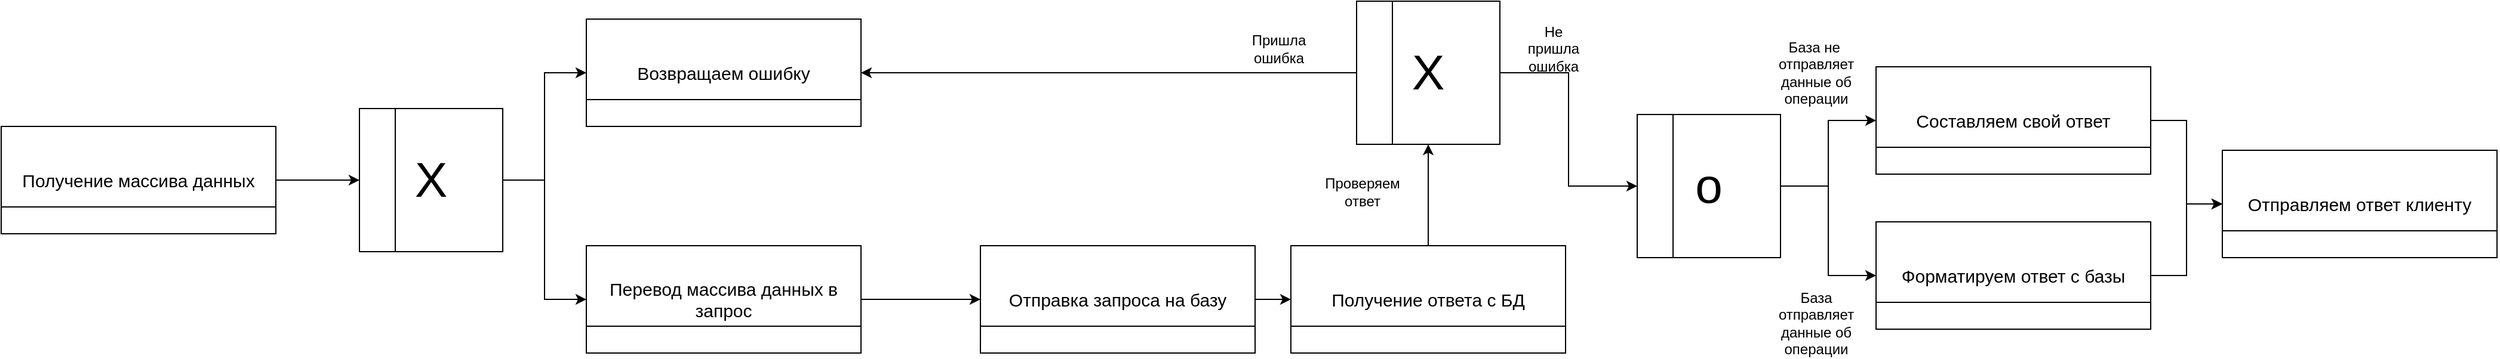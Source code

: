 <mxfile version="24.2.5" type="device" pages="3">
  <diagram id="4Tat8d5TKZiEPHwJDSm4" name="Отпрравка данных на базу">
    <mxGraphModel dx="954" dy="674" grid="1" gridSize="10" guides="1" tooltips="1" connect="1" arrows="1" fold="1" page="1" pageScale="1" pageWidth="827" pageHeight="1169" math="0" shadow="0">
      <root>
        <mxCell id="0" />
        <mxCell id="1" parent="0" />
        <mxCell id="IZZuqy0Ge5ohnfirg-9s-1" value="" style="group;strokeWidth=8;" parent="1" vertex="1" connectable="0">
          <mxGeometry x="40.0" y="110" width="230" height="90" as="geometry" />
        </mxCell>
        <mxCell id="IZZuqy0Ge5ohnfirg-9s-2" value="&lt;div style=&quot;font-size: 15px;&quot;&gt;Получение массива данных&lt;/div&gt;" style="rounded=0;whiteSpace=wrap;html=1;" parent="IZZuqy0Ge5ohnfirg-9s-1" vertex="1">
          <mxGeometry width="230.0" height="90" as="geometry" />
        </mxCell>
        <mxCell id="IZZuqy0Ge5ohnfirg-9s-3" value="" style="endArrow=none;html=1;rounded=0;exitX=0;exitY=0.75;exitDx=0;exitDy=0;entryX=1;entryY=0.75;entryDx=0;entryDy=0;" parent="IZZuqy0Ge5ohnfirg-9s-1" source="IZZuqy0Ge5ohnfirg-9s-2" target="IZZuqy0Ge5ohnfirg-9s-2" edge="1">
          <mxGeometry width="50" height="50" relative="1" as="geometry">
            <mxPoint x="10.952" y="645.0" as="sourcePoint" />
            <mxPoint x="65.714" y="570" as="targetPoint" />
          </mxGeometry>
        </mxCell>
        <mxCell id="IZZuqy0Ge5ohnfirg-9s-4" value="" style="group;strokeWidth=8;" parent="1" vertex="1" connectable="0">
          <mxGeometry x="530.0" y="210" width="230" height="90" as="geometry" />
        </mxCell>
        <mxCell id="IZZuqy0Ge5ohnfirg-9s-5" value="&lt;div style=&quot;font-size: 15px;&quot;&gt;Перевод массива данных в запрос&lt;/div&gt;" style="rounded=0;whiteSpace=wrap;html=1;" parent="IZZuqy0Ge5ohnfirg-9s-4" vertex="1">
          <mxGeometry width="230.0" height="90" as="geometry" />
        </mxCell>
        <mxCell id="IZZuqy0Ge5ohnfirg-9s-6" value="" style="endArrow=none;html=1;rounded=0;exitX=0;exitY=0.75;exitDx=0;exitDy=0;entryX=1;entryY=0.75;entryDx=0;entryDy=0;" parent="IZZuqy0Ge5ohnfirg-9s-4" source="IZZuqy0Ge5ohnfirg-9s-5" target="IZZuqy0Ge5ohnfirg-9s-5" edge="1">
          <mxGeometry width="50" height="50" relative="1" as="geometry">
            <mxPoint x="10.952" y="645.0" as="sourcePoint" />
            <mxPoint x="65.714" y="570" as="targetPoint" />
          </mxGeometry>
        </mxCell>
        <mxCell id="IZZuqy0Ge5ohnfirg-9s-7" value="" style="group" parent="1" vertex="1" connectable="0">
          <mxGeometry x="340" y="95" width="120" height="120" as="geometry" />
        </mxCell>
        <mxCell id="IZZuqy0Ge5ohnfirg-9s-8" value="&lt;font style=&quot;font-size: 41px;&quot;&gt;X&lt;/font&gt;" style="whiteSpace=wrap;html=1;aspect=fixed;" parent="IZZuqy0Ge5ohnfirg-9s-7" vertex="1">
          <mxGeometry width="120" height="120" as="geometry" />
        </mxCell>
        <mxCell id="IZZuqy0Ge5ohnfirg-9s-9" value="" style="endArrow=none;html=1;rounded=0;entryX=0.25;entryY=0;entryDx=0;entryDy=0;exitX=0.25;exitY=1;exitDx=0;exitDy=0;" parent="IZZuqy0Ge5ohnfirg-9s-7" source="IZZuqy0Ge5ohnfirg-9s-8" target="IZZuqy0Ge5ohnfirg-9s-8" edge="1">
          <mxGeometry width="50" height="50" relative="1" as="geometry">
            <mxPoint x="-124" y="315" as="sourcePoint" />
            <mxPoint x="-74" y="265" as="targetPoint" />
          </mxGeometry>
        </mxCell>
        <mxCell id="IZZuqy0Ge5ohnfirg-9s-10" style="edgeStyle=orthogonalEdgeStyle;rounded=0;orthogonalLoop=1;jettySize=auto;html=1;entryX=0;entryY=0.5;entryDx=0;entryDy=0;" parent="1" source="IZZuqy0Ge5ohnfirg-9s-2" target="IZZuqy0Ge5ohnfirg-9s-8" edge="1">
          <mxGeometry relative="1" as="geometry" />
        </mxCell>
        <mxCell id="IZZuqy0Ge5ohnfirg-9s-11" style="edgeStyle=orthogonalEdgeStyle;rounded=0;orthogonalLoop=1;jettySize=auto;html=1;entryX=0;entryY=0.5;entryDx=0;entryDy=0;" parent="1" source="IZZuqy0Ge5ohnfirg-9s-8" target="IZZuqy0Ge5ohnfirg-9s-5" edge="1">
          <mxGeometry relative="1" as="geometry" />
        </mxCell>
        <mxCell id="IZZuqy0Ge5ohnfirg-9s-12" value="" style="group;strokeWidth=8;" parent="1" vertex="1" connectable="0">
          <mxGeometry x="530.0" y="20" width="230" height="90" as="geometry" />
        </mxCell>
        <mxCell id="IZZuqy0Ge5ohnfirg-9s-13" value="&lt;div style=&quot;font-size: 15px;&quot;&gt;Возвращаем ошибку&lt;/div&gt;" style="rounded=0;whiteSpace=wrap;html=1;" parent="IZZuqy0Ge5ohnfirg-9s-12" vertex="1">
          <mxGeometry width="230.0" height="90" as="geometry" />
        </mxCell>
        <mxCell id="IZZuqy0Ge5ohnfirg-9s-14" value="" style="endArrow=none;html=1;rounded=0;exitX=0;exitY=0.75;exitDx=0;exitDy=0;entryX=1;entryY=0.75;entryDx=0;entryDy=0;" parent="IZZuqy0Ge5ohnfirg-9s-12" source="IZZuqy0Ge5ohnfirg-9s-13" target="IZZuqy0Ge5ohnfirg-9s-13" edge="1">
          <mxGeometry width="50" height="50" relative="1" as="geometry">
            <mxPoint x="10.952" y="645.0" as="sourcePoint" />
            <mxPoint x="65.714" y="570" as="targetPoint" />
          </mxGeometry>
        </mxCell>
        <mxCell id="IZZuqy0Ge5ohnfirg-9s-15" style="edgeStyle=orthogonalEdgeStyle;rounded=0;orthogonalLoop=1;jettySize=auto;html=1;" parent="1" source="IZZuqy0Ge5ohnfirg-9s-8" target="IZZuqy0Ge5ohnfirg-9s-13" edge="1">
          <mxGeometry relative="1" as="geometry" />
        </mxCell>
        <mxCell id="IZZuqy0Ge5ohnfirg-9s-16" value="" style="group;strokeWidth=8;" parent="1" vertex="1" connectable="0">
          <mxGeometry x="860.0" y="210" width="230" height="90" as="geometry" />
        </mxCell>
        <mxCell id="IZZuqy0Ge5ohnfirg-9s-17" value="&lt;div style=&quot;font-size: 15px;&quot;&gt;Отправка запроса на базу&lt;/div&gt;" style="rounded=0;whiteSpace=wrap;html=1;" parent="IZZuqy0Ge5ohnfirg-9s-16" vertex="1">
          <mxGeometry width="230.0" height="90" as="geometry" />
        </mxCell>
        <mxCell id="IZZuqy0Ge5ohnfirg-9s-18" value="" style="endArrow=none;html=1;rounded=0;exitX=0;exitY=0.75;exitDx=0;exitDy=0;entryX=1;entryY=0.75;entryDx=0;entryDy=0;" parent="IZZuqy0Ge5ohnfirg-9s-16" source="IZZuqy0Ge5ohnfirg-9s-17" target="IZZuqy0Ge5ohnfirg-9s-17" edge="1">
          <mxGeometry width="50" height="50" relative="1" as="geometry">
            <mxPoint x="10.952" y="645.0" as="sourcePoint" />
            <mxPoint x="65.714" y="570" as="targetPoint" />
          </mxGeometry>
        </mxCell>
        <mxCell id="IZZuqy0Ge5ohnfirg-9s-19" style="edgeStyle=orthogonalEdgeStyle;rounded=0;orthogonalLoop=1;jettySize=auto;html=1;" parent="1" source="IZZuqy0Ge5ohnfirg-9s-5" target="IZZuqy0Ge5ohnfirg-9s-17" edge="1">
          <mxGeometry relative="1" as="geometry" />
        </mxCell>
        <mxCell id="IZZuqy0Ge5ohnfirg-9s-20" value="" style="group" parent="1" vertex="1" connectable="0">
          <mxGeometry x="1175" y="5" width="120" height="120" as="geometry" />
        </mxCell>
        <mxCell id="IZZuqy0Ge5ohnfirg-9s-21" value="&lt;font style=&quot;font-size: 41px;&quot;&gt;X&lt;/font&gt;" style="whiteSpace=wrap;html=1;aspect=fixed;" parent="IZZuqy0Ge5ohnfirg-9s-20" vertex="1">
          <mxGeometry width="120" height="120" as="geometry" />
        </mxCell>
        <mxCell id="IZZuqy0Ge5ohnfirg-9s-22" value="" style="endArrow=none;html=1;rounded=0;entryX=0.25;entryY=0;entryDx=0;entryDy=0;exitX=0.25;exitY=1;exitDx=0;exitDy=0;" parent="IZZuqy0Ge5ohnfirg-9s-20" source="IZZuqy0Ge5ohnfirg-9s-21" target="IZZuqy0Ge5ohnfirg-9s-21" edge="1">
          <mxGeometry width="50" height="50" relative="1" as="geometry">
            <mxPoint x="-124" y="315" as="sourcePoint" />
            <mxPoint x="-74" y="265" as="targetPoint" />
          </mxGeometry>
        </mxCell>
        <mxCell id="IZZuqy0Ge5ohnfirg-9s-25" style="edgeStyle=orthogonalEdgeStyle;rounded=0;orthogonalLoop=1;jettySize=auto;html=1;" parent="1" source="IZZuqy0Ge5ohnfirg-9s-21" target="IZZuqy0Ge5ohnfirg-9s-13" edge="1">
          <mxGeometry relative="1" as="geometry" />
        </mxCell>
        <mxCell id="IZZuqy0Ge5ohnfirg-9s-26" value="" style="group" parent="1" vertex="1" connectable="0">
          <mxGeometry x="1410" y="100" width="120" height="120" as="geometry" />
        </mxCell>
        <mxCell id="IZZuqy0Ge5ohnfirg-9s-27" value="&lt;font style=&quot;font-size: 41px;&quot;&gt;о&lt;/font&gt;" style="whiteSpace=wrap;html=1;aspect=fixed;" parent="IZZuqy0Ge5ohnfirg-9s-26" vertex="1">
          <mxGeometry width="120" height="120" as="geometry" />
        </mxCell>
        <mxCell id="IZZuqy0Ge5ohnfirg-9s-28" value="" style="endArrow=none;html=1;rounded=0;entryX=0.25;entryY=0;entryDx=0;entryDy=0;exitX=0.25;exitY=1;exitDx=0;exitDy=0;" parent="IZZuqy0Ge5ohnfirg-9s-26" source="IZZuqy0Ge5ohnfirg-9s-27" target="IZZuqy0Ge5ohnfirg-9s-27" edge="1">
          <mxGeometry width="50" height="50" relative="1" as="geometry">
            <mxPoint x="-124" y="315" as="sourcePoint" />
            <mxPoint x="-74" y="265" as="targetPoint" />
          </mxGeometry>
        </mxCell>
        <mxCell id="IZZuqy0Ge5ohnfirg-9s-29" value="" style="group;strokeWidth=8;" parent="1" vertex="1" connectable="0">
          <mxGeometry x="1120.0" y="210" width="230" height="90" as="geometry" />
        </mxCell>
        <mxCell id="IZZuqy0Ge5ohnfirg-9s-30" value="&lt;div style=&quot;font-size: 15px;&quot;&gt;Получение ответа с БД&lt;/div&gt;" style="rounded=0;whiteSpace=wrap;html=1;" parent="IZZuqy0Ge5ohnfirg-9s-29" vertex="1">
          <mxGeometry width="230.0" height="90" as="geometry" />
        </mxCell>
        <mxCell id="IZZuqy0Ge5ohnfirg-9s-31" value="" style="endArrow=none;html=1;rounded=0;exitX=0;exitY=0.75;exitDx=0;exitDy=0;entryX=1;entryY=0.75;entryDx=0;entryDy=0;" parent="IZZuqy0Ge5ohnfirg-9s-29" source="IZZuqy0Ge5ohnfirg-9s-30" target="IZZuqy0Ge5ohnfirg-9s-30" edge="1">
          <mxGeometry width="50" height="50" relative="1" as="geometry">
            <mxPoint x="10.952" y="645.0" as="sourcePoint" />
            <mxPoint x="65.714" y="570" as="targetPoint" />
          </mxGeometry>
        </mxCell>
        <mxCell id="IZZuqy0Ge5ohnfirg-9s-32" style="edgeStyle=orthogonalEdgeStyle;rounded=0;orthogonalLoop=1;jettySize=auto;html=1;entryX=0.5;entryY=1;entryDx=0;entryDy=0;" parent="1" source="IZZuqy0Ge5ohnfirg-9s-30" target="IZZuqy0Ge5ohnfirg-9s-21" edge="1">
          <mxGeometry relative="1" as="geometry" />
        </mxCell>
        <mxCell id="IZZuqy0Ge5ohnfirg-9s-33" style="edgeStyle=orthogonalEdgeStyle;rounded=0;orthogonalLoop=1;jettySize=auto;html=1;entryX=0;entryY=0.5;entryDx=0;entryDy=0;" parent="1" source="IZZuqy0Ge5ohnfirg-9s-21" target="IZZuqy0Ge5ohnfirg-9s-27" edge="1">
          <mxGeometry relative="1" as="geometry" />
        </mxCell>
        <mxCell id="IZZuqy0Ge5ohnfirg-9s-34" value="" style="group;strokeWidth=8;" parent="1" vertex="1" connectable="0">
          <mxGeometry x="1610.0" y="60" width="230" height="90" as="geometry" />
        </mxCell>
        <mxCell id="IZZuqy0Ge5ohnfirg-9s-35" value="&lt;div style=&quot;font-size: 15px;&quot;&gt;Составляем свой ответ&lt;/div&gt;" style="rounded=0;whiteSpace=wrap;html=1;" parent="IZZuqy0Ge5ohnfirg-9s-34" vertex="1">
          <mxGeometry width="230.0" height="90" as="geometry" />
        </mxCell>
        <mxCell id="IZZuqy0Ge5ohnfirg-9s-36" value="" style="endArrow=none;html=1;rounded=0;exitX=0;exitY=0.75;exitDx=0;exitDy=0;entryX=1;entryY=0.75;entryDx=0;entryDy=0;" parent="IZZuqy0Ge5ohnfirg-9s-34" source="IZZuqy0Ge5ohnfirg-9s-35" target="IZZuqy0Ge5ohnfirg-9s-35" edge="1">
          <mxGeometry width="50" height="50" relative="1" as="geometry">
            <mxPoint x="10.952" y="645.0" as="sourcePoint" />
            <mxPoint x="65.714" y="570" as="targetPoint" />
          </mxGeometry>
        </mxCell>
        <mxCell id="IZZuqy0Ge5ohnfirg-9s-37" value="" style="group;strokeWidth=8;" parent="1" vertex="1" connectable="0">
          <mxGeometry x="1610.0" y="190" width="230" height="90" as="geometry" />
        </mxCell>
        <mxCell id="IZZuqy0Ge5ohnfirg-9s-38" value="&lt;div style=&quot;font-size: 15px;&quot;&gt;Форматируем ответ с базы&lt;/div&gt;" style="rounded=0;whiteSpace=wrap;html=1;" parent="IZZuqy0Ge5ohnfirg-9s-37" vertex="1">
          <mxGeometry width="230.0" height="90" as="geometry" />
        </mxCell>
        <mxCell id="IZZuqy0Ge5ohnfirg-9s-39" value="" style="endArrow=none;html=1;rounded=0;exitX=0;exitY=0.75;exitDx=0;exitDy=0;entryX=1;entryY=0.75;entryDx=0;entryDy=0;" parent="IZZuqy0Ge5ohnfirg-9s-37" source="IZZuqy0Ge5ohnfirg-9s-38" target="IZZuqy0Ge5ohnfirg-9s-38" edge="1">
          <mxGeometry width="50" height="50" relative="1" as="geometry">
            <mxPoint x="10.952" y="645.0" as="sourcePoint" />
            <mxPoint x="65.714" y="570" as="targetPoint" />
          </mxGeometry>
        </mxCell>
        <mxCell id="IZZuqy0Ge5ohnfirg-9s-40" style="edgeStyle=orthogonalEdgeStyle;rounded=0;orthogonalLoop=1;jettySize=auto;html=1;" parent="1" source="IZZuqy0Ge5ohnfirg-9s-27" target="IZZuqy0Ge5ohnfirg-9s-35" edge="1">
          <mxGeometry relative="1" as="geometry" />
        </mxCell>
        <mxCell id="IZZuqy0Ge5ohnfirg-9s-41" style="edgeStyle=orthogonalEdgeStyle;rounded=0;orthogonalLoop=1;jettySize=auto;html=1;entryX=0;entryY=0.5;entryDx=0;entryDy=0;" parent="1" source="IZZuqy0Ge5ohnfirg-9s-27" target="IZZuqy0Ge5ohnfirg-9s-38" edge="1">
          <mxGeometry relative="1" as="geometry" />
        </mxCell>
        <mxCell id="IZZuqy0Ge5ohnfirg-9s-42" value="" style="group;strokeWidth=8;" parent="1" vertex="1" connectable="0">
          <mxGeometry x="1900.0" y="130" width="230" height="90" as="geometry" />
        </mxCell>
        <mxCell id="IZZuqy0Ge5ohnfirg-9s-43" value="&lt;div style=&quot;font-size: 15px;&quot;&gt;Отправляем ответ клиенту&lt;/div&gt;" style="rounded=0;whiteSpace=wrap;html=1;" parent="IZZuqy0Ge5ohnfirg-9s-42" vertex="1">
          <mxGeometry width="230.0" height="90" as="geometry" />
        </mxCell>
        <mxCell id="IZZuqy0Ge5ohnfirg-9s-44" value="" style="endArrow=none;html=1;rounded=0;exitX=0;exitY=0.75;exitDx=0;exitDy=0;entryX=1;entryY=0.75;entryDx=0;entryDy=0;" parent="IZZuqy0Ge5ohnfirg-9s-42" source="IZZuqy0Ge5ohnfirg-9s-43" target="IZZuqy0Ge5ohnfirg-9s-43" edge="1">
          <mxGeometry width="50" height="50" relative="1" as="geometry">
            <mxPoint x="10.952" y="645.0" as="sourcePoint" />
            <mxPoint x="65.714" y="570" as="targetPoint" />
          </mxGeometry>
        </mxCell>
        <mxCell id="IZZuqy0Ge5ohnfirg-9s-45" style="edgeStyle=orthogonalEdgeStyle;rounded=0;orthogonalLoop=1;jettySize=auto;html=1;" parent="1" source="IZZuqy0Ge5ohnfirg-9s-35" target="IZZuqy0Ge5ohnfirg-9s-43" edge="1">
          <mxGeometry relative="1" as="geometry" />
        </mxCell>
        <mxCell id="IZZuqy0Ge5ohnfirg-9s-46" style="edgeStyle=orthogonalEdgeStyle;rounded=0;orthogonalLoop=1;jettySize=auto;html=1;entryX=0;entryY=0.5;entryDx=0;entryDy=0;" parent="1" source="IZZuqy0Ge5ohnfirg-9s-38" target="IZZuqy0Ge5ohnfirg-9s-43" edge="1">
          <mxGeometry relative="1" as="geometry" />
        </mxCell>
        <mxCell id="IZZuqy0Ge5ohnfirg-9s-47" style="edgeStyle=orthogonalEdgeStyle;rounded=0;orthogonalLoop=1;jettySize=auto;html=1;entryX=0;entryY=0.5;entryDx=0;entryDy=0;" parent="1" source="IZZuqy0Ge5ohnfirg-9s-17" target="IZZuqy0Ge5ohnfirg-9s-30" edge="1">
          <mxGeometry relative="1" as="geometry" />
        </mxCell>
        <mxCell id="IZZuqy0Ge5ohnfirg-9s-48" value="Пришла ошибка" style="text;html=1;align=center;verticalAlign=middle;whiteSpace=wrap;rounded=0;" parent="1" vertex="1">
          <mxGeometry x="1080" y="30" width="60" height="30" as="geometry" />
        </mxCell>
        <mxCell id="IZZuqy0Ge5ohnfirg-9s-49" value="Проверяем ответ" style="text;html=1;align=center;verticalAlign=middle;whiteSpace=wrap;rounded=0;" parent="1" vertex="1">
          <mxGeometry x="1150" y="150" width="60" height="30" as="geometry" />
        </mxCell>
        <mxCell id="IZZuqy0Ge5ohnfirg-9s-50" value="Не пришла ошибка" style="text;html=1;align=center;verticalAlign=middle;whiteSpace=wrap;rounded=0;" parent="1" vertex="1">
          <mxGeometry x="1310" y="30" width="60" height="30" as="geometry" />
        </mxCell>
        <mxCell id="IZZuqy0Ge5ohnfirg-9s-51" value="База отправляет данные об операции" style="text;html=1;align=center;verticalAlign=middle;whiteSpace=wrap;rounded=0;" parent="1" vertex="1">
          <mxGeometry x="1530" y="260" width="60" height="30" as="geometry" />
        </mxCell>
        <mxCell id="IZZuqy0Ge5ohnfirg-9s-55" value="База не&amp;nbsp;&lt;div&gt;отправляет данные об операции&lt;/div&gt;" style="text;html=1;align=center;verticalAlign=middle;whiteSpace=wrap;rounded=0;" parent="1" vertex="1">
          <mxGeometry x="1530" y="50" width="60" height="30" as="geometry" />
        </mxCell>
      </root>
    </mxGraphModel>
  </diagram>
  <diagram name="Взаимодействие программы с базой данных" id="ZIwJrGU0ncel7m4MTLdT">
    <mxGraphModel dx="954" dy="674" grid="1" gridSize="10" guides="1" tooltips="1" connect="1" arrows="1" fold="1" page="1" pageScale="1" pageWidth="827" pageHeight="1169" math="0" shadow="0">
      <root>
        <mxCell id="0" />
        <mxCell id="1" parent="0" />
        <mxCell id="LDauZL_cNHAgL55beElI-8" value="" style="group;strokeWidth=8;" parent="1" vertex="1" connectable="0">
          <mxGeometry x="70" y="320" width="230" height="90" as="geometry" />
        </mxCell>
        <mxCell id="LDauZL_cNHAgL55beElI-9" value="&lt;div style=&quot;font-size: 15px;&quot;&gt;Посттупление данных запроса&lt;/div&gt;" style="rounded=0;whiteSpace=wrap;html=1;" parent="LDauZL_cNHAgL55beElI-8" vertex="1">
          <mxGeometry width="230.0" height="90" as="geometry" />
        </mxCell>
        <mxCell id="LDauZL_cNHAgL55beElI-10" value="" style="endArrow=none;html=1;rounded=0;exitX=0;exitY=0.75;exitDx=0;exitDy=0;entryX=1;entryY=0.75;entryDx=0;entryDy=0;" parent="LDauZL_cNHAgL55beElI-8" source="LDauZL_cNHAgL55beElI-9" target="LDauZL_cNHAgL55beElI-9" edge="1">
          <mxGeometry width="50" height="50" relative="1" as="geometry">
            <mxPoint x="10.952" y="645.0" as="sourcePoint" />
            <mxPoint x="65.714" y="570" as="targetPoint" />
          </mxGeometry>
        </mxCell>
        <mxCell id="LDauZL_cNHAgL55beElI-11" value="" style="group" parent="1" vertex="1" connectable="0">
          <mxGeometry x="510" y="305" width="120" height="120" as="geometry" />
        </mxCell>
        <mxCell id="LDauZL_cNHAgL55beElI-12" value="&lt;font style=&quot;font-size: 41px;&quot;&gt;X&lt;/font&gt;" style="whiteSpace=wrap;html=1;aspect=fixed;" parent="LDauZL_cNHAgL55beElI-11" vertex="1">
          <mxGeometry width="120" height="120" as="geometry" />
        </mxCell>
        <mxCell id="LDauZL_cNHAgL55beElI-13" value="" style="endArrow=none;html=1;rounded=0;entryX=0.25;entryY=0;entryDx=0;entryDy=0;exitX=0.25;exitY=1;exitDx=0;exitDy=0;" parent="LDauZL_cNHAgL55beElI-11" source="LDauZL_cNHAgL55beElI-12" target="LDauZL_cNHAgL55beElI-12" edge="1">
          <mxGeometry width="50" height="50" relative="1" as="geometry">
            <mxPoint x="-124" y="315" as="sourcePoint" />
            <mxPoint x="-74" y="265" as="targetPoint" />
          </mxGeometry>
        </mxCell>
        <mxCell id="LDauZL_cNHAgL55beElI-19" value="" style="group;strokeWidth=8;" parent="1" vertex="1" connectable="0">
          <mxGeometry x="870.0" y="320" width="230" height="90" as="geometry" />
        </mxCell>
        <mxCell id="LDauZL_cNHAgL55beElI-20" value="&lt;div style=&quot;font-size: 15px;&quot;&gt;Перевод в логическую конструкцию&lt;/div&gt;" style="rounded=0;whiteSpace=wrap;html=1;" parent="LDauZL_cNHAgL55beElI-19" vertex="1">
          <mxGeometry width="230.0" height="90" as="geometry" />
        </mxCell>
        <mxCell id="LDauZL_cNHAgL55beElI-21" value="" style="endArrow=none;html=1;rounded=0;exitX=0;exitY=0.75;exitDx=0;exitDy=0;entryX=1;entryY=0.75;entryDx=0;entryDy=0;" parent="LDauZL_cNHAgL55beElI-19" source="LDauZL_cNHAgL55beElI-20" target="LDauZL_cNHAgL55beElI-20" edge="1">
          <mxGeometry width="50" height="50" relative="1" as="geometry">
            <mxPoint x="10.952" y="645.0" as="sourcePoint" />
            <mxPoint x="65.714" y="570" as="targetPoint" />
          </mxGeometry>
        </mxCell>
        <mxCell id="LDauZL_cNHAgL55beElI-22" value="" style="group;strokeWidth=8;" parent="1" vertex="1" connectable="0">
          <mxGeometry x="580.0" y="150" width="230" height="90" as="geometry" />
        </mxCell>
        <mxCell id="LDauZL_cNHAgL55beElI-23" value="&lt;div style=&quot;font-size: 15px;&quot;&gt;Отправка сообщения об&amp;nbsp; ошибке клиенту&lt;/div&gt;" style="rounded=0;whiteSpace=wrap;html=1;" parent="LDauZL_cNHAgL55beElI-22" vertex="1">
          <mxGeometry width="230.0" height="90" as="geometry" />
        </mxCell>
        <mxCell id="LDauZL_cNHAgL55beElI-24" value="" style="endArrow=none;html=1;rounded=0;exitX=0;exitY=0.75;exitDx=0;exitDy=0;entryX=1;entryY=0.75;entryDx=0;entryDy=0;" parent="LDauZL_cNHAgL55beElI-22" source="LDauZL_cNHAgL55beElI-23" target="LDauZL_cNHAgL55beElI-23" edge="1">
          <mxGeometry width="50" height="50" relative="1" as="geometry">
            <mxPoint x="10.952" y="645.0" as="sourcePoint" />
            <mxPoint x="65.714" y="570" as="targetPoint" />
          </mxGeometry>
        </mxCell>
        <mxCell id="LDauZL_cNHAgL55beElI-25" style="edgeStyle=orthogonalEdgeStyle;rounded=0;orthogonalLoop=1;jettySize=auto;html=1;entryX=0;entryY=0.5;entryDx=0;entryDy=0;" parent="1" source="LDauZL_cNHAgL55beElI-12" target="LDauZL_cNHAgL55beElI-20" edge="1">
          <mxGeometry relative="1" as="geometry" />
        </mxCell>
        <mxCell id="LDauZL_cNHAgL55beElI-26" style="edgeStyle=orthogonalEdgeStyle;rounded=0;orthogonalLoop=1;jettySize=auto;html=1;exitX=1;exitY=0.5;exitDx=0;exitDy=0;entryX=0.5;entryY=1;entryDx=0;entryDy=0;" parent="1" source="LDauZL_cNHAgL55beElI-12" target="LDauZL_cNHAgL55beElI-23" edge="1">
          <mxGeometry relative="1" as="geometry" />
        </mxCell>
        <mxCell id="m4Q5RntWhd6PJ1dFOPO6-1" value="" style="group;strokeWidth=8;" parent="1" vertex="1" connectable="0">
          <mxGeometry x="1160.0" y="320" width="230" height="90" as="geometry" />
        </mxCell>
        <mxCell id="m4Q5RntWhd6PJ1dFOPO6-2" value="&lt;div style=&quot;font-size: 15px;&quot;&gt;Отправка запроса на базу данных&lt;/div&gt;" style="rounded=0;whiteSpace=wrap;html=1;" parent="m4Q5RntWhd6PJ1dFOPO6-1" vertex="1">
          <mxGeometry width="230.0" height="90" as="geometry" />
        </mxCell>
        <mxCell id="m4Q5RntWhd6PJ1dFOPO6-3" value="" style="endArrow=none;html=1;rounded=0;exitX=0;exitY=0.75;exitDx=0;exitDy=0;entryX=1;entryY=0.75;entryDx=0;entryDy=0;" parent="m4Q5RntWhd6PJ1dFOPO6-1" source="m4Q5RntWhd6PJ1dFOPO6-2" target="m4Q5RntWhd6PJ1dFOPO6-2" edge="1">
          <mxGeometry width="50" height="50" relative="1" as="geometry">
            <mxPoint x="10.952" y="645.0" as="sourcePoint" />
            <mxPoint x="65.714" y="570" as="targetPoint" />
          </mxGeometry>
        </mxCell>
        <mxCell id="m4Q5RntWhd6PJ1dFOPO6-4" style="edgeStyle=orthogonalEdgeStyle;rounded=0;orthogonalLoop=1;jettySize=auto;html=1;" parent="1" source="LDauZL_cNHAgL55beElI-20" target="m4Q5RntWhd6PJ1dFOPO6-2" edge="1">
          <mxGeometry relative="1" as="geometry" />
        </mxCell>
        <mxCell id="019ex3GNRiKzmxMb_boC-1" value="Данные корректны" style="text;html=1;align=center;verticalAlign=middle;whiteSpace=wrap;rounded=0;" parent="1" vertex="1">
          <mxGeometry x="767" y="370" width="60" height="30" as="geometry" />
        </mxCell>
        <mxCell id="019ex3GNRiKzmxMb_boC-2" value="Данные&amp;nbsp; не корректны" style="text;html=1;align=center;verticalAlign=middle;whiteSpace=wrap;rounded=0;" parent="1" vertex="1">
          <mxGeometry x="710" y="270" width="60" height="30" as="geometry" />
        </mxCell>
        <mxCell id="HrFg_F-8Htn7R8SLJ0Pn-4" value="" style="group;strokeWidth=8;" parent="1" vertex="1" connectable="0">
          <mxGeometry x="1125.0" y="680" width="230" height="90" as="geometry" />
        </mxCell>
        <mxCell id="HrFg_F-8Htn7R8SLJ0Pn-5" value="&lt;div style=&quot;font-size: 15px;&quot;&gt;Проверка корректности данных поступивших с базы&lt;/div&gt;" style="rounded=0;whiteSpace=wrap;html=1;" parent="HrFg_F-8Htn7R8SLJ0Pn-4" vertex="1">
          <mxGeometry width="230.0" height="90" as="geometry" />
        </mxCell>
        <mxCell id="HrFg_F-8Htn7R8SLJ0Pn-6" value="" style="endArrow=none;html=1;rounded=0;exitX=0;exitY=0.75;exitDx=0;exitDy=0;entryX=1;entryY=0.75;entryDx=0;entryDy=0;elbow=vertical;" parent="HrFg_F-8Htn7R8SLJ0Pn-4" source="HrFg_F-8Htn7R8SLJ0Pn-5" target="HrFg_F-8Htn7R8SLJ0Pn-5" edge="1">
          <mxGeometry width="50" height="50" relative="1" as="geometry">
            <mxPoint x="10.952" y="645.0" as="sourcePoint" />
            <mxPoint x="65.714" y="570" as="targetPoint" />
          </mxGeometry>
        </mxCell>
        <mxCell id="HrFg_F-8Htn7R8SLJ0Pn-16" value="" style="group" parent="1" vertex="1" connectable="0">
          <mxGeometry x="1180" y="460" width="120" height="120" as="geometry" />
        </mxCell>
        <mxCell id="HrFg_F-8Htn7R8SLJ0Pn-17" value="&lt;font style=&quot;font-size: 41px;&quot;&gt;X&lt;/font&gt;" style="whiteSpace=wrap;html=1;aspect=fixed;" parent="HrFg_F-8Htn7R8SLJ0Pn-16" vertex="1">
          <mxGeometry width="120" height="120" as="geometry" />
        </mxCell>
        <mxCell id="HrFg_F-8Htn7R8SLJ0Pn-18" value="" style="endArrow=none;html=1;rounded=0;entryX=0.25;entryY=0;entryDx=0;entryDy=0;exitX=0.25;exitY=1;exitDx=0;exitDy=0;" parent="HrFg_F-8Htn7R8SLJ0Pn-16" source="HrFg_F-8Htn7R8SLJ0Pn-17" target="HrFg_F-8Htn7R8SLJ0Pn-17" edge="1">
          <mxGeometry width="50" height="50" relative="1" as="geometry">
            <mxPoint x="-124" y="315" as="sourcePoint" />
            <mxPoint x="-74" y="265" as="targetPoint" />
          </mxGeometry>
        </mxCell>
        <mxCell id="HrFg_F-8Htn7R8SLJ0Pn-21" style="edgeStyle=orthogonalEdgeStyle;rounded=0;orthogonalLoop=1;jettySize=auto;html=1;entryX=0.5;entryY=0;entryDx=0;entryDy=0;" parent="1" source="HrFg_F-8Htn7R8SLJ0Pn-17" target="HrFg_F-8Htn7R8SLJ0Pn-5" edge="1">
          <mxGeometry relative="1" as="geometry" />
        </mxCell>
        <mxCell id="HrFg_F-8Htn7R8SLJ0Pn-23" value="" style="group;strokeWidth=8;" parent="1" vertex="1" connectable="0">
          <mxGeometry x="1410.0" y="390" width="230" height="90" as="geometry" />
        </mxCell>
        <mxCell id="HrFg_F-8Htn7R8SLJ0Pn-24" value="&lt;div style=&quot;font-size: 15px;&quot;&gt;Получение ответа с БД&lt;/div&gt;" style="rounded=0;whiteSpace=wrap;html=1;" parent="HrFg_F-8Htn7R8SLJ0Pn-23" vertex="1">
          <mxGeometry width="230.0" height="90" as="geometry" />
        </mxCell>
        <mxCell id="HrFg_F-8Htn7R8SLJ0Pn-25" value="" style="endArrow=none;html=1;rounded=0;exitX=0;exitY=0.75;exitDx=0;exitDy=0;entryX=1;entryY=0.75;entryDx=0;entryDy=0;" parent="HrFg_F-8Htn7R8SLJ0Pn-23" source="HrFg_F-8Htn7R8SLJ0Pn-24" target="HrFg_F-8Htn7R8SLJ0Pn-24" edge="1">
          <mxGeometry width="50" height="50" relative="1" as="geometry">
            <mxPoint x="10.952" y="645.0" as="sourcePoint" />
            <mxPoint x="65.714" y="570" as="targetPoint" />
          </mxGeometry>
        </mxCell>
        <mxCell id="HrFg_F-8Htn7R8SLJ0Pn-27" style="edgeStyle=orthogonalEdgeStyle;rounded=0;orthogonalLoop=1;jettySize=auto;html=1;exitX=0.5;exitY=1;exitDx=0;exitDy=0;entryX=0;entryY=0.5;entryDx=0;entryDy=0;" parent="1" source="m4Q5RntWhd6PJ1dFOPO6-2" target="HrFg_F-8Htn7R8SLJ0Pn-24" edge="1">
          <mxGeometry relative="1" as="geometry" />
        </mxCell>
        <mxCell id="HrFg_F-8Htn7R8SLJ0Pn-29" style="edgeStyle=orthogonalEdgeStyle;rounded=0;orthogonalLoop=1;jettySize=auto;html=1;exitX=0.5;exitY=1;exitDx=0;exitDy=0;entryX=1;entryY=0.5;entryDx=0;entryDy=0;" parent="1" source="HrFg_F-8Htn7R8SLJ0Pn-24" target="HrFg_F-8Htn7R8SLJ0Pn-17" edge="1">
          <mxGeometry relative="1" as="geometry" />
        </mxCell>
        <mxCell id="HrFg_F-8Htn7R8SLJ0Pn-42" value="Валидация ответа" style="text;html=1;align=center;verticalAlign=middle;whiteSpace=wrap;rounded=0;" parent="1" vertex="1">
          <mxGeometry x="1340" y="490" width="60" height="30" as="geometry" />
        </mxCell>
        <mxCell id="HrFg_F-8Htn7R8SLJ0Pn-43" style="edgeStyle=orthogonalEdgeStyle;rounded=0;orthogonalLoop=1;jettySize=auto;html=1;entryX=0;entryY=0.5;entryDx=0;entryDy=0;" parent="1" source="LDauZL_cNHAgL55beElI-9" target="LDauZL_cNHAgL55beElI-12" edge="1">
          <mxGeometry relative="1" as="geometry" />
        </mxCell>
        <mxCell id="HrFg_F-8Htn7R8SLJ0Pn-44" value="Валидация данных" style="text;html=1;align=center;verticalAlign=middle;whiteSpace=wrap;rounded=0;" parent="1" vertex="1">
          <mxGeometry x="350" y="380" width="60" height="30" as="geometry" />
        </mxCell>
        <mxCell id="HrFg_F-8Htn7R8SLJ0Pn-46" value="Ответ пришел" style="text;html=1;align=center;verticalAlign=middle;whiteSpace=wrap;rounded=0;" parent="1" vertex="1">
          <mxGeometry x="1170" y="600" width="60" height="30" as="geometry" />
        </mxCell>
        <mxCell id="HrFg_F-8Htn7R8SLJ0Pn-57" value="" style="group" parent="1" vertex="1" connectable="0">
          <mxGeometry x="1180" y="830" width="120" height="120" as="geometry" />
        </mxCell>
        <mxCell id="HrFg_F-8Htn7R8SLJ0Pn-58" value="&lt;span style=&quot;font-size: 41px;&quot;&gt;О&lt;/span&gt;" style="whiteSpace=wrap;html=1;aspect=fixed;" parent="HrFg_F-8Htn7R8SLJ0Pn-57" vertex="1">
          <mxGeometry width="120" height="120" as="geometry" />
        </mxCell>
        <mxCell id="HrFg_F-8Htn7R8SLJ0Pn-59" value="" style="endArrow=none;html=1;rounded=0;entryX=0.25;entryY=0;entryDx=0;entryDy=0;exitX=0.25;exitY=1;exitDx=0;exitDy=0;" parent="HrFg_F-8Htn7R8SLJ0Pn-57" source="HrFg_F-8Htn7R8SLJ0Pn-58" target="HrFg_F-8Htn7R8SLJ0Pn-58" edge="1">
          <mxGeometry width="50" height="50" relative="1" as="geometry">
            <mxPoint x="-124" y="315" as="sourcePoint" />
            <mxPoint x="-74" y="265" as="targetPoint" />
          </mxGeometry>
        </mxCell>
        <mxCell id="HrFg_F-8Htn7R8SLJ0Pn-69" value="Длинна ответа равна нулю" style="text;html=1;align=center;verticalAlign=middle;whiteSpace=wrap;rounded=0;" parent="1" vertex="1">
          <mxGeometry x="1505" y="930" width="60" height="30" as="geometry" />
        </mxCell>
        <mxCell id="HrFg_F-8Htn7R8SLJ0Pn-70" value="Длинна ответа больше одного" style="text;html=1;align=center;verticalAlign=middle;whiteSpace=wrap;rounded=0;" parent="1" vertex="1">
          <mxGeometry x="1510" y="710" width="60" height="30" as="geometry" />
        </mxCell>
        <mxCell id="HrFg_F-8Htn7R8SLJ0Pn-71" value="" style="group;strokeWidth=8;" parent="1" vertex="1" connectable="0">
          <mxGeometry x="1440" y="560" width="230" height="90" as="geometry" />
        </mxCell>
        <mxCell id="HrFg_F-8Htn7R8SLJ0Pn-72" value="&lt;div style=&quot;font-size: 15px;&quot;&gt;Проверка подключения к базе&lt;/div&gt;" style="rounded=0;whiteSpace=wrap;html=1;" parent="HrFg_F-8Htn7R8SLJ0Pn-71" vertex="1">
          <mxGeometry width="230.0" height="90" as="geometry" />
        </mxCell>
        <mxCell id="HrFg_F-8Htn7R8SLJ0Pn-73" value="" style="endArrow=none;html=1;rounded=0;exitX=0;exitY=0.75;exitDx=0;exitDy=0;entryX=1;entryY=0.75;entryDx=0;entryDy=0;" parent="HrFg_F-8Htn7R8SLJ0Pn-71" source="HrFg_F-8Htn7R8SLJ0Pn-72" target="HrFg_F-8Htn7R8SLJ0Pn-72" edge="1">
          <mxGeometry width="50" height="50" relative="1" as="geometry">
            <mxPoint x="10.952" y="645.0" as="sourcePoint" />
            <mxPoint x="65.714" y="570" as="targetPoint" />
          </mxGeometry>
        </mxCell>
        <mxCell id="HrFg_F-8Htn7R8SLJ0Pn-75" style="edgeStyle=orthogonalEdgeStyle;rounded=0;orthogonalLoop=1;jettySize=auto;html=1;exitX=0.75;exitY=1;exitDx=0;exitDy=0;" parent="1" source="HrFg_F-8Htn7R8SLJ0Pn-17" target="HrFg_F-8Htn7R8SLJ0Pn-72" edge="1">
          <mxGeometry relative="1" as="geometry" />
        </mxCell>
        <mxCell id="HrFg_F-8Htn7R8SLJ0Pn-76" value="Ошибка" style="text;html=1;align=center;verticalAlign=middle;whiteSpace=wrap;rounded=0;" parent="1" vertex="1">
          <mxGeometry x="1370" y="610" width="60" height="30" as="geometry" />
        </mxCell>
        <mxCell id="HrFg_F-8Htn7R8SLJ0Pn-104" value="" style="group" parent="1" vertex="1" connectable="0">
          <mxGeometry x="1800" y="170" width="120" height="120" as="geometry" />
        </mxCell>
        <mxCell id="HrFg_F-8Htn7R8SLJ0Pn-105" value="&lt;font style=&quot;font-size: 41px;&quot;&gt;X&lt;/font&gt;" style="whiteSpace=wrap;html=1;aspect=fixed;" parent="HrFg_F-8Htn7R8SLJ0Pn-104" vertex="1">
          <mxGeometry width="120" height="120" as="geometry" />
        </mxCell>
        <mxCell id="HrFg_F-8Htn7R8SLJ0Pn-106" value="" style="endArrow=none;html=1;rounded=0;entryX=0.25;entryY=0;entryDx=0;entryDy=0;exitX=0.25;exitY=1;exitDx=0;exitDy=0;" parent="HrFg_F-8Htn7R8SLJ0Pn-104" source="HrFg_F-8Htn7R8SLJ0Pn-105" target="HrFg_F-8Htn7R8SLJ0Pn-105" edge="1">
          <mxGeometry width="50" height="50" relative="1" as="geometry">
            <mxPoint x="-124" y="315" as="sourcePoint" />
            <mxPoint x="-74" y="265" as="targetPoint" />
          </mxGeometry>
        </mxCell>
        <mxCell id="HrFg_F-8Htn7R8SLJ0Pn-107" style="edgeStyle=orthogonalEdgeStyle;rounded=0;orthogonalLoop=1;jettySize=auto;html=1;entryX=0.5;entryY=1;entryDx=0;entryDy=0;" parent="1" source="HrFg_F-8Htn7R8SLJ0Pn-72" target="HrFg_F-8Htn7R8SLJ0Pn-105" edge="1">
          <mxGeometry relative="1" as="geometry" />
        </mxCell>
        <mxCell id="HrFg_F-8Htn7R8SLJ0Pn-109" value="Подключение есть" style="text;html=1;align=center;verticalAlign=middle;whiteSpace=wrap;rounded=0;" parent="1" vertex="1">
          <mxGeometry x="1640" y="60" width="60" height="30" as="geometry" />
        </mxCell>
        <mxCell id="HrFg_F-8Htn7R8SLJ0Pn-110" value="" style="group;strokeWidth=8;" parent="1" vertex="1" connectable="0">
          <mxGeometry x="1420.0" y="215" width="230" height="90" as="geometry" />
        </mxCell>
        <mxCell id="HrFg_F-8Htn7R8SLJ0Pn-111" value="&lt;div style=&quot;font-size: 15px;&quot;&gt;Попытка создания подключения к базе&lt;/div&gt;" style="rounded=0;whiteSpace=wrap;html=1;" parent="HrFg_F-8Htn7R8SLJ0Pn-110" vertex="1">
          <mxGeometry width="230.0" height="90" as="geometry" />
        </mxCell>
        <mxCell id="HrFg_F-8Htn7R8SLJ0Pn-112" value="" style="endArrow=none;html=1;rounded=0;exitX=0;exitY=0.75;exitDx=0;exitDy=0;entryX=1;entryY=0.75;entryDx=0;entryDy=0;" parent="HrFg_F-8Htn7R8SLJ0Pn-110" source="HrFg_F-8Htn7R8SLJ0Pn-111" target="HrFg_F-8Htn7R8SLJ0Pn-111" edge="1">
          <mxGeometry width="50" height="50" relative="1" as="geometry">
            <mxPoint x="10.952" y="645.0" as="sourcePoint" />
            <mxPoint x="65.714" y="570" as="targetPoint" />
          </mxGeometry>
        </mxCell>
        <mxCell id="HrFg_F-8Htn7R8SLJ0Pn-113" style="edgeStyle=orthogonalEdgeStyle;rounded=0;orthogonalLoop=1;jettySize=auto;html=1;exitX=0;exitY=0.75;exitDx=0;exitDy=0;entryX=1;entryY=0.5;entryDx=0;entryDy=0;" parent="1" source="HrFg_F-8Htn7R8SLJ0Pn-105" target="HrFg_F-8Htn7R8SLJ0Pn-111" edge="1">
          <mxGeometry relative="1" as="geometry" />
        </mxCell>
        <mxCell id="HrFg_F-8Htn7R8SLJ0Pn-114" value="Нет подключения к базе" style="text;html=1;align=center;verticalAlign=middle;whiteSpace=wrap;rounded=0;" parent="1" vertex="1">
          <mxGeometry x="1670" y="280" width="60" height="30" as="geometry" />
        </mxCell>
        <mxCell id="HrFg_F-8Htn7R8SLJ0Pn-115" value="" style="group" parent="1" vertex="1" connectable="0">
          <mxGeometry x="1240" y="180" width="120" height="130" as="geometry" />
        </mxCell>
        <mxCell id="HrFg_F-8Htn7R8SLJ0Pn-116" value="&lt;font style=&quot;font-size: 41px;&quot;&gt;X&lt;/font&gt;" style="whiteSpace=wrap;html=1;aspect=fixed;" parent="HrFg_F-8Htn7R8SLJ0Pn-115" vertex="1">
          <mxGeometry y="-40" width="120" height="120" as="geometry" />
        </mxCell>
        <mxCell id="HrFg_F-8Htn7R8SLJ0Pn-117" value="" style="endArrow=none;html=1;rounded=0;entryX=0.25;entryY=0;entryDx=0;entryDy=0;exitX=0.25;exitY=1;exitDx=0;exitDy=0;" parent="HrFg_F-8Htn7R8SLJ0Pn-115" source="HrFg_F-8Htn7R8SLJ0Pn-116" target="HrFg_F-8Htn7R8SLJ0Pn-116" edge="1">
          <mxGeometry width="50" height="50" relative="1" as="geometry">
            <mxPoint x="-124" y="315" as="sourcePoint" />
            <mxPoint x="-74" y="265" as="targetPoint" />
          </mxGeometry>
        </mxCell>
        <mxCell id="HrFg_F-8Htn7R8SLJ0Pn-120" value="Удачно" style="text;html=1;align=center;verticalAlign=middle;whiteSpace=wrap;rounded=0;" parent="HrFg_F-8Htn7R8SLJ0Pn-115" vertex="1">
          <mxGeometry x="-10" y="100" width="60" height="30" as="geometry" />
        </mxCell>
        <mxCell id="HrFg_F-8Htn7R8SLJ0Pn-118" style="edgeStyle=orthogonalEdgeStyle;rounded=0;orthogonalLoop=1;jettySize=auto;html=1;exitX=0.5;exitY=0;exitDx=0;exitDy=0;" parent="1" source="HrFg_F-8Htn7R8SLJ0Pn-105" target="LDauZL_cNHAgL55beElI-23" edge="1">
          <mxGeometry relative="1" as="geometry">
            <Array as="points">
              <mxPoint x="1860" y="110" />
              <mxPoint x="1140" y="110" />
              <mxPoint x="1140" y="195" />
            </Array>
          </mxGeometry>
        </mxCell>
        <mxCell id="HrFg_F-8Htn7R8SLJ0Pn-119" value="" style="edgeStyle=orthogonalEdgeStyle;rounded=0;orthogonalLoop=1;jettySize=auto;html=1;entryX=0.614;entryY=-0.059;entryDx=0;entryDy=0;entryPerimeter=0;" parent="1" source="HrFg_F-8Htn7R8SLJ0Pn-116" target="m4Q5RntWhd6PJ1dFOPO6-2" edge="1">
          <mxGeometry relative="1" as="geometry" />
        </mxCell>
        <mxCell id="HrFg_F-8Htn7R8SLJ0Pn-121" style="edgeStyle=orthogonalEdgeStyle;rounded=0;orthogonalLoop=1;jettySize=auto;html=1;entryX=1;entryY=0.5;entryDx=0;entryDy=0;" parent="1" source="HrFg_F-8Htn7R8SLJ0Pn-116" target="LDauZL_cNHAgL55beElI-23" edge="1">
          <mxGeometry relative="1" as="geometry">
            <Array as="points">
              <mxPoint x="1140" y="180" />
              <mxPoint x="1140" y="195" />
            </Array>
          </mxGeometry>
        </mxCell>
        <mxCell id="HrFg_F-8Htn7R8SLJ0Pn-122" value="Неудачно" style="text;html=1;align=center;verticalAlign=middle;whiteSpace=wrap;rounded=0;" parent="1" vertex="1">
          <mxGeometry x="1160" y="180" width="60" height="30" as="geometry" />
        </mxCell>
        <mxCell id="HrFg_F-8Htn7R8SLJ0Pn-126" style="edgeStyle=orthogonalEdgeStyle;rounded=0;orthogonalLoop=1;jettySize=auto;html=1;exitX=0.5;exitY=1;exitDx=0;exitDy=0;entryX=0.5;entryY=0;entryDx=0;entryDy=0;" parent="1" source="HrFg_F-8Htn7R8SLJ0Pn-5" target="HrFg_F-8Htn7R8SLJ0Pn-58" edge="1">
          <mxGeometry relative="1" as="geometry" />
        </mxCell>
        <mxCell id="HrFg_F-8Htn7R8SLJ0Pn-129" value="" style="group;strokeWidth=8;" parent="1" vertex="1" connectable="0">
          <mxGeometry x="1640.0" y="870" width="230" height="90" as="geometry" />
        </mxCell>
        <mxCell id="HrFg_F-8Htn7R8SLJ0Pn-130" value="&lt;div style=&quot;font-size: 15px;&quot;&gt;Формирование пустого ответа&lt;/div&gt;" style="rounded=0;whiteSpace=wrap;html=1;" parent="HrFg_F-8Htn7R8SLJ0Pn-129" vertex="1">
          <mxGeometry width="230.0" height="90" as="geometry" />
        </mxCell>
        <mxCell id="HrFg_F-8Htn7R8SLJ0Pn-131" value="" style="endArrow=none;html=1;rounded=0;exitX=0;exitY=0.75;exitDx=0;exitDy=0;entryX=1;entryY=0.75;entryDx=0;entryDy=0;" parent="HrFg_F-8Htn7R8SLJ0Pn-129" source="HrFg_F-8Htn7R8SLJ0Pn-130" target="HrFg_F-8Htn7R8SLJ0Pn-130" edge="1">
          <mxGeometry width="50" height="50" relative="1" as="geometry">
            <mxPoint x="10.952" y="645.0" as="sourcePoint" />
            <mxPoint x="65.714" y="570" as="targetPoint" />
          </mxGeometry>
        </mxCell>
        <mxCell id="HrFg_F-8Htn7R8SLJ0Pn-133" style="edgeStyle=orthogonalEdgeStyle;rounded=0;orthogonalLoop=1;jettySize=auto;html=1;entryX=0;entryY=0.5;entryDx=0;entryDy=0;" parent="1" target="HrFg_F-8Htn7R8SLJ0Pn-130" edge="1">
          <mxGeometry relative="1" as="geometry">
            <mxPoint x="1300" y="890" as="sourcePoint" />
          </mxGeometry>
        </mxCell>
        <mxCell id="HrFg_F-8Htn7R8SLJ0Pn-138" value="" style="group;strokeWidth=8;" parent="1" vertex="1" connectable="0">
          <mxGeometry x="1930.0" y="800" width="230" height="90" as="geometry" />
        </mxCell>
        <mxCell id="HrFg_F-8Htn7R8SLJ0Pn-139" value="&lt;div style=&quot;font-size: 15px;&quot;&gt;Отправка ответа клиенту&lt;/div&gt;" style="rounded=0;whiteSpace=wrap;html=1;" parent="HrFg_F-8Htn7R8SLJ0Pn-138" vertex="1">
          <mxGeometry width="230.0" height="90" as="geometry" />
        </mxCell>
        <mxCell id="HrFg_F-8Htn7R8SLJ0Pn-140" value="" style="endArrow=none;html=1;rounded=0;exitX=0;exitY=0.75;exitDx=0;exitDy=0;entryX=1;entryY=0.75;entryDx=0;entryDy=0;" parent="HrFg_F-8Htn7R8SLJ0Pn-138" source="HrFg_F-8Htn7R8SLJ0Pn-139" target="HrFg_F-8Htn7R8SLJ0Pn-139" edge="1">
          <mxGeometry width="50" height="50" relative="1" as="geometry">
            <mxPoint x="10.952" y="645.0" as="sourcePoint" />
            <mxPoint x="65.714" y="570" as="targetPoint" />
          </mxGeometry>
        </mxCell>
        <mxCell id="HrFg_F-8Htn7R8SLJ0Pn-141" value="" style="group;strokeWidth=8;" parent="1" vertex="1" connectable="0">
          <mxGeometry x="1640.0" y="710" width="230" height="90" as="geometry" />
        </mxCell>
        <mxCell id="HrFg_F-8Htn7R8SLJ0Pn-142" value="&lt;div style=&quot;font-size: 15px;&quot;&gt;Приведение ответа к формату, который понимает клиент&lt;/div&gt;" style="rounded=0;whiteSpace=wrap;html=1;" parent="HrFg_F-8Htn7R8SLJ0Pn-141" vertex="1">
          <mxGeometry width="230.0" height="90" as="geometry" />
        </mxCell>
        <mxCell id="HrFg_F-8Htn7R8SLJ0Pn-143" value="" style="endArrow=none;html=1;rounded=0;exitX=0;exitY=0.75;exitDx=0;exitDy=0;entryX=1;entryY=0.75;entryDx=0;entryDy=0;" parent="HrFg_F-8Htn7R8SLJ0Pn-141" source="HrFg_F-8Htn7R8SLJ0Pn-142" target="HrFg_F-8Htn7R8SLJ0Pn-142" edge="1">
          <mxGeometry width="50" height="50" relative="1" as="geometry">
            <mxPoint x="10.952" y="645.0" as="sourcePoint" />
            <mxPoint x="65.714" y="570" as="targetPoint" />
          </mxGeometry>
        </mxCell>
        <mxCell id="HrFg_F-8Htn7R8SLJ0Pn-144" style="edgeStyle=orthogonalEdgeStyle;rounded=0;orthogonalLoop=1;jettySize=auto;html=1;entryX=0;entryY=0.5;entryDx=0;entryDy=0;" parent="1" source="HrFg_F-8Htn7R8SLJ0Pn-58" target="HrFg_F-8Htn7R8SLJ0Pn-142" edge="1">
          <mxGeometry relative="1" as="geometry" />
        </mxCell>
        <mxCell id="HrFg_F-8Htn7R8SLJ0Pn-146" style="edgeStyle=orthogonalEdgeStyle;rounded=0;orthogonalLoop=1;jettySize=auto;html=1;" parent="1" source="HrFg_F-8Htn7R8SLJ0Pn-142" target="HrFg_F-8Htn7R8SLJ0Pn-139" edge="1">
          <mxGeometry relative="1" as="geometry" />
        </mxCell>
        <mxCell id="HrFg_F-8Htn7R8SLJ0Pn-147" style="edgeStyle=orthogonalEdgeStyle;rounded=0;orthogonalLoop=1;jettySize=auto;html=1;" parent="1" source="HrFg_F-8Htn7R8SLJ0Pn-130" target="HrFg_F-8Htn7R8SLJ0Pn-139" edge="1">
          <mxGeometry relative="1" as="geometry" />
        </mxCell>
      </root>
    </mxGraphModel>
  </diagram>
  <diagram id="Ix0ZY6k_vCvBPkzmnmGf" name="Соединение с базой данных">
    <mxGraphModel dx="954" dy="674" grid="1" gridSize="10" guides="1" tooltips="1" connect="1" arrows="1" fold="1" page="1" pageScale="1" pageWidth="827" pageHeight="1169" math="0" shadow="0">
      <root>
        <mxCell id="0" />
        <mxCell id="1" parent="0" />
        <mxCell id="RnvtJ3dG0BwoQaf0bYJh-1" value="" style="group;strokeWidth=8;" parent="1" vertex="1" connectable="0">
          <mxGeometry x="50" y="220" width="230" height="90" as="geometry" />
        </mxCell>
        <mxCell id="RnvtJ3dG0BwoQaf0bYJh-2" value="&lt;div style=&quot;font-size: 15px;&quot;&gt;Поступление данных о базе&lt;/div&gt;" style="rounded=0;whiteSpace=wrap;html=1;" parent="RnvtJ3dG0BwoQaf0bYJh-1" vertex="1">
          <mxGeometry width="230.0" height="90" as="geometry" />
        </mxCell>
        <mxCell id="RnvtJ3dG0BwoQaf0bYJh-3" value="" style="endArrow=none;html=1;rounded=0;exitX=0;exitY=0.75;exitDx=0;exitDy=0;entryX=1;entryY=0.75;entryDx=0;entryDy=0;" parent="RnvtJ3dG0BwoQaf0bYJh-1" source="RnvtJ3dG0BwoQaf0bYJh-2" target="RnvtJ3dG0BwoQaf0bYJh-2" edge="1">
          <mxGeometry width="50" height="50" relative="1" as="geometry">
            <mxPoint x="10.952" y="645.0" as="sourcePoint" />
            <mxPoint x="65.714" y="570" as="targetPoint" />
          </mxGeometry>
        </mxCell>
        <mxCell id="5J6qrQad5UqCUXG6Agnc-1" value="" style="group" parent="1" vertex="1" connectable="0">
          <mxGeometry x="390" y="205" width="120" height="120" as="geometry" />
        </mxCell>
        <mxCell id="5J6qrQad5UqCUXG6Agnc-2" value="&lt;span style=&quot;font-size: 41px;&quot;&gt;о&lt;/span&gt;" style="whiteSpace=wrap;html=1;aspect=fixed;" parent="5J6qrQad5UqCUXG6Agnc-1" vertex="1">
          <mxGeometry width="120" height="120" as="geometry" />
        </mxCell>
        <mxCell id="5J6qrQad5UqCUXG6Agnc-3" value="" style="endArrow=none;html=1;rounded=0;entryX=0.25;entryY=0;entryDx=0;entryDy=0;exitX=0.25;exitY=1;exitDx=0;exitDy=0;" parent="5J6qrQad5UqCUXG6Agnc-1" source="5J6qrQad5UqCUXG6Agnc-2" target="5J6qrQad5UqCUXG6Agnc-2" edge="1">
          <mxGeometry width="50" height="50" relative="1" as="geometry">
            <mxPoint x="-124" y="315" as="sourcePoint" />
            <mxPoint x="-74" y="265" as="targetPoint" />
          </mxGeometry>
        </mxCell>
        <mxCell id="5J6qrQad5UqCUXG6Agnc-4" style="edgeStyle=orthogonalEdgeStyle;rounded=0;orthogonalLoop=1;jettySize=auto;html=1;" parent="1" source="RnvtJ3dG0BwoQaf0bYJh-2" target="5J6qrQad5UqCUXG6Agnc-2" edge="1">
          <mxGeometry relative="1" as="geometry" />
        </mxCell>
        <mxCell id="5J6qrQad5UqCUXG6Agnc-5" value="Пришел объект сессии" style="text;html=1;align=center;verticalAlign=middle;whiteSpace=wrap;rounded=0;" parent="1" vertex="1">
          <mxGeometry x="665" y="220" width="60" height="30" as="geometry" />
        </mxCell>
        <mxCell id="5J6qrQad5UqCUXG6Agnc-9" value="" style="group;strokeWidth=8;" parent="1" vertex="1" connectable="0">
          <mxGeometry x="580.0" y="320" width="230" height="90" as="geometry" />
        </mxCell>
        <mxCell id="5J6qrQad5UqCUXG6Agnc-10" value="&lt;div style=&quot;font-size: 15px;&quot;&gt;Создание объекта сессии из адреса&lt;/div&gt;" style="rounded=0;whiteSpace=wrap;html=1;" parent="5J6qrQad5UqCUXG6Agnc-9" vertex="1">
          <mxGeometry width="230.0" height="90" as="geometry" />
        </mxCell>
        <mxCell id="5J6qrQad5UqCUXG6Agnc-11" value="" style="endArrow=none;html=1;rounded=0;exitX=0;exitY=0.75;exitDx=0;exitDy=0;entryX=1;entryY=0.75;entryDx=0;entryDy=0;" parent="5J6qrQad5UqCUXG6Agnc-9" source="5J6qrQad5UqCUXG6Agnc-10" target="5J6qrQad5UqCUXG6Agnc-10" edge="1">
          <mxGeometry width="50" height="50" relative="1" as="geometry">
            <mxPoint x="10.952" y="645.0" as="sourcePoint" />
            <mxPoint x="65.714" y="570" as="targetPoint" />
          </mxGeometry>
        </mxCell>
        <mxCell id="5J6qrQad5UqCUXG6Agnc-13" style="edgeStyle=orthogonalEdgeStyle;rounded=0;orthogonalLoop=1;jettySize=auto;html=1;" parent="1" source="5J6qrQad5UqCUXG6Agnc-2" target="5J6qrQad5UqCUXG6Agnc-10" edge="1">
          <mxGeometry relative="1" as="geometry" />
        </mxCell>
        <mxCell id="5J6qrQad5UqCUXG6Agnc-14" value="Приешел адрес" style="text;html=1;align=center;verticalAlign=middle;whiteSpace=wrap;rounded=0;" parent="1" vertex="1">
          <mxGeometry x="500" y="370" width="60" height="30" as="geometry" />
        </mxCell>
        <mxCell id="5J6qrQad5UqCUXG6Agnc-15" value="" style="group;strokeWidth=8;" parent="1" vertex="1" connectable="0">
          <mxGeometry x="850.0" y="220" width="230" height="90" as="geometry" />
        </mxCell>
        <mxCell id="5J6qrQad5UqCUXG6Agnc-16" value="&lt;div style=&quot;font-size: 15px;&quot;&gt;Вызов метода сессии для проверки соединения&lt;/div&gt;" style="rounded=0;whiteSpace=wrap;html=1;" parent="5J6qrQad5UqCUXG6Agnc-15" vertex="1">
          <mxGeometry width="230.0" height="90" as="geometry" />
        </mxCell>
        <mxCell id="5J6qrQad5UqCUXG6Agnc-17" value="" style="endArrow=none;html=1;rounded=0;exitX=0;exitY=0.75;exitDx=0;exitDy=0;entryX=1;entryY=0.75;entryDx=0;entryDy=0;" parent="5J6qrQad5UqCUXG6Agnc-15" source="5J6qrQad5UqCUXG6Agnc-16" target="5J6qrQad5UqCUXG6Agnc-16" edge="1">
          <mxGeometry width="50" height="50" relative="1" as="geometry">
            <mxPoint x="10.952" y="645.0" as="sourcePoint" />
            <mxPoint x="65.714" y="570" as="targetPoint" />
          </mxGeometry>
        </mxCell>
        <mxCell id="5J6qrQad5UqCUXG6Agnc-18" style="edgeStyle=orthogonalEdgeStyle;rounded=0;orthogonalLoop=1;jettySize=auto;html=1;" parent="1" source="5J6qrQad5UqCUXG6Agnc-2" target="5J6qrQad5UqCUXG6Agnc-16" edge="1">
          <mxGeometry relative="1" as="geometry" />
        </mxCell>
        <mxCell id="5J6qrQad5UqCUXG6Agnc-19" style="edgeStyle=orthogonalEdgeStyle;rounded=0;orthogonalLoop=1;jettySize=auto;html=1;entryX=0;entryY=0.5;entryDx=0;entryDy=0;" parent="1" source="5J6qrQad5UqCUXG6Agnc-10" target="5J6qrQad5UqCUXG6Agnc-16" edge="1">
          <mxGeometry relative="1" as="geometry" />
        </mxCell>
        <mxCell id="5J6qrQad5UqCUXG6Agnc-20" value="" style="group" parent="1" vertex="1" connectable="0">
          <mxGeometry x="1150" y="205" width="120" height="120" as="geometry" />
        </mxCell>
        <mxCell id="5J6qrQad5UqCUXG6Agnc-21" value="&lt;font style=&quot;font-size: 41px;&quot;&gt;X&lt;/font&gt;" style="whiteSpace=wrap;html=1;aspect=fixed;" parent="5J6qrQad5UqCUXG6Agnc-20" vertex="1">
          <mxGeometry width="120" height="120" as="geometry" />
        </mxCell>
        <mxCell id="5J6qrQad5UqCUXG6Agnc-22" value="" style="endArrow=none;html=1;rounded=0;entryX=0.25;entryY=0;entryDx=0;entryDy=0;exitX=0.25;exitY=1;exitDx=0;exitDy=0;" parent="5J6qrQad5UqCUXG6Agnc-20" source="5J6qrQad5UqCUXG6Agnc-21" target="5J6qrQad5UqCUXG6Agnc-21" edge="1">
          <mxGeometry width="50" height="50" relative="1" as="geometry">
            <mxPoint x="-124" y="315" as="sourcePoint" />
            <mxPoint x="-74" y="265" as="targetPoint" />
          </mxGeometry>
        </mxCell>
        <mxCell id="5J6qrQad5UqCUXG6Agnc-23" style="edgeStyle=orthogonalEdgeStyle;rounded=0;orthogonalLoop=1;jettySize=auto;html=1;entryX=0;entryY=0.5;entryDx=0;entryDy=0;" parent="1" source="5J6qrQad5UqCUXG6Agnc-16" target="5J6qrQad5UqCUXG6Agnc-21" edge="1">
          <mxGeometry relative="1" as="geometry" />
        </mxCell>
        <mxCell id="5J6qrQad5UqCUXG6Agnc-24" value="" style="group;strokeWidth=8;" parent="1" vertex="1" connectable="0">
          <mxGeometry x="1350.0" y="140" width="230" height="90" as="geometry" />
        </mxCell>
        <mxCell id="5J6qrQad5UqCUXG6Agnc-25" value="&lt;div style=&quot;font-size: 15px;&quot;&gt;Возвращаем ошибку&lt;/div&gt;" style="rounded=0;whiteSpace=wrap;html=1;" parent="5J6qrQad5UqCUXG6Agnc-24" vertex="1">
          <mxGeometry width="230.0" height="90" as="geometry" />
        </mxCell>
        <mxCell id="5J6qrQad5UqCUXG6Agnc-26" value="" style="endArrow=none;html=1;rounded=0;exitX=0;exitY=0.75;exitDx=0;exitDy=0;entryX=1;entryY=0.75;entryDx=0;entryDy=0;" parent="5J6qrQad5UqCUXG6Agnc-24" source="5J6qrQad5UqCUXG6Agnc-25" target="5J6qrQad5UqCUXG6Agnc-25" edge="1">
          <mxGeometry width="50" height="50" relative="1" as="geometry">
            <mxPoint x="10.952" y="645.0" as="sourcePoint" />
            <mxPoint x="65.714" y="570" as="targetPoint" />
          </mxGeometry>
        </mxCell>
        <mxCell id="5J6qrQad5UqCUXG6Agnc-27" value="" style="group;strokeWidth=8;" parent="1" vertex="1" connectable="0">
          <mxGeometry x="1350.0" y="300" width="230" height="90" as="geometry" />
        </mxCell>
        <mxCell id="5J6qrQad5UqCUXG6Agnc-28" value="&lt;div style=&quot;font-size: 15px;&quot;&gt;Возвращаем соединение с базой&lt;/div&gt;" style="rounded=0;whiteSpace=wrap;html=1;" parent="5J6qrQad5UqCUXG6Agnc-27" vertex="1">
          <mxGeometry width="230.0" height="90" as="geometry" />
        </mxCell>
        <mxCell id="5J6qrQad5UqCUXG6Agnc-29" value="" style="endArrow=none;html=1;rounded=0;exitX=0;exitY=0.75;exitDx=0;exitDy=0;entryX=1;entryY=0.75;entryDx=0;entryDy=0;" parent="5J6qrQad5UqCUXG6Agnc-27" source="5J6qrQad5UqCUXG6Agnc-28" target="5J6qrQad5UqCUXG6Agnc-28" edge="1">
          <mxGeometry width="50" height="50" relative="1" as="geometry">
            <mxPoint x="10.952" y="645.0" as="sourcePoint" />
            <mxPoint x="65.714" y="570" as="targetPoint" />
          </mxGeometry>
        </mxCell>
        <mxCell id="5J6qrQad5UqCUXG6Agnc-30" style="edgeStyle=orthogonalEdgeStyle;rounded=0;orthogonalLoop=1;jettySize=auto;html=1;" parent="1" source="5J6qrQad5UqCUXG6Agnc-21" target="5J6qrQad5UqCUXG6Agnc-28" edge="1">
          <mxGeometry relative="1" as="geometry" />
        </mxCell>
        <mxCell id="5J6qrQad5UqCUXG6Agnc-31" style="edgeStyle=orthogonalEdgeStyle;rounded=0;orthogonalLoop=1;jettySize=auto;html=1;entryX=0;entryY=0.5;entryDx=0;entryDy=0;" parent="1" source="5J6qrQad5UqCUXG6Agnc-21" target="5J6qrQad5UqCUXG6Agnc-25" edge="1">
          <mxGeometry relative="1" as="geometry" />
        </mxCell>
        <mxCell id="5J6qrQad5UqCUXG6Agnc-32" value="Пришла ошибка" style="text;html=1;align=center;verticalAlign=middle;whiteSpace=wrap;rounded=0;" parent="1" vertex="1">
          <mxGeometry x="1270" y="140" width="60" height="30" as="geometry" />
        </mxCell>
        <mxCell id="5J6qrQad5UqCUXG6Agnc-33" value="Пришел ответ" style="text;html=1;align=center;verticalAlign=middle;whiteSpace=wrap;rounded=0;" parent="1" vertex="1">
          <mxGeometry x="1280" y="350" width="60" height="30" as="geometry" />
        </mxCell>
      </root>
    </mxGraphModel>
  </diagram>
</mxfile>
